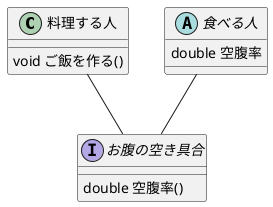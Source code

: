 @startuml

class 料理する人 {
    void ご飯を作る()
}

abstract class 食べる人 {
    double 空腹率
}

interface お腹の空き具合 {
    double 空腹率()
}

食べる人 -- お腹の空き具合
料理する人 -- お腹の空き具合

@enduml

